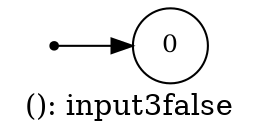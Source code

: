 digraph G {
label = "(): input3false";
rankdir = LR;
node [shape = circle, label="0", fontsize=12]0;
node [shape = point ]; qi
qi ->0;
}
